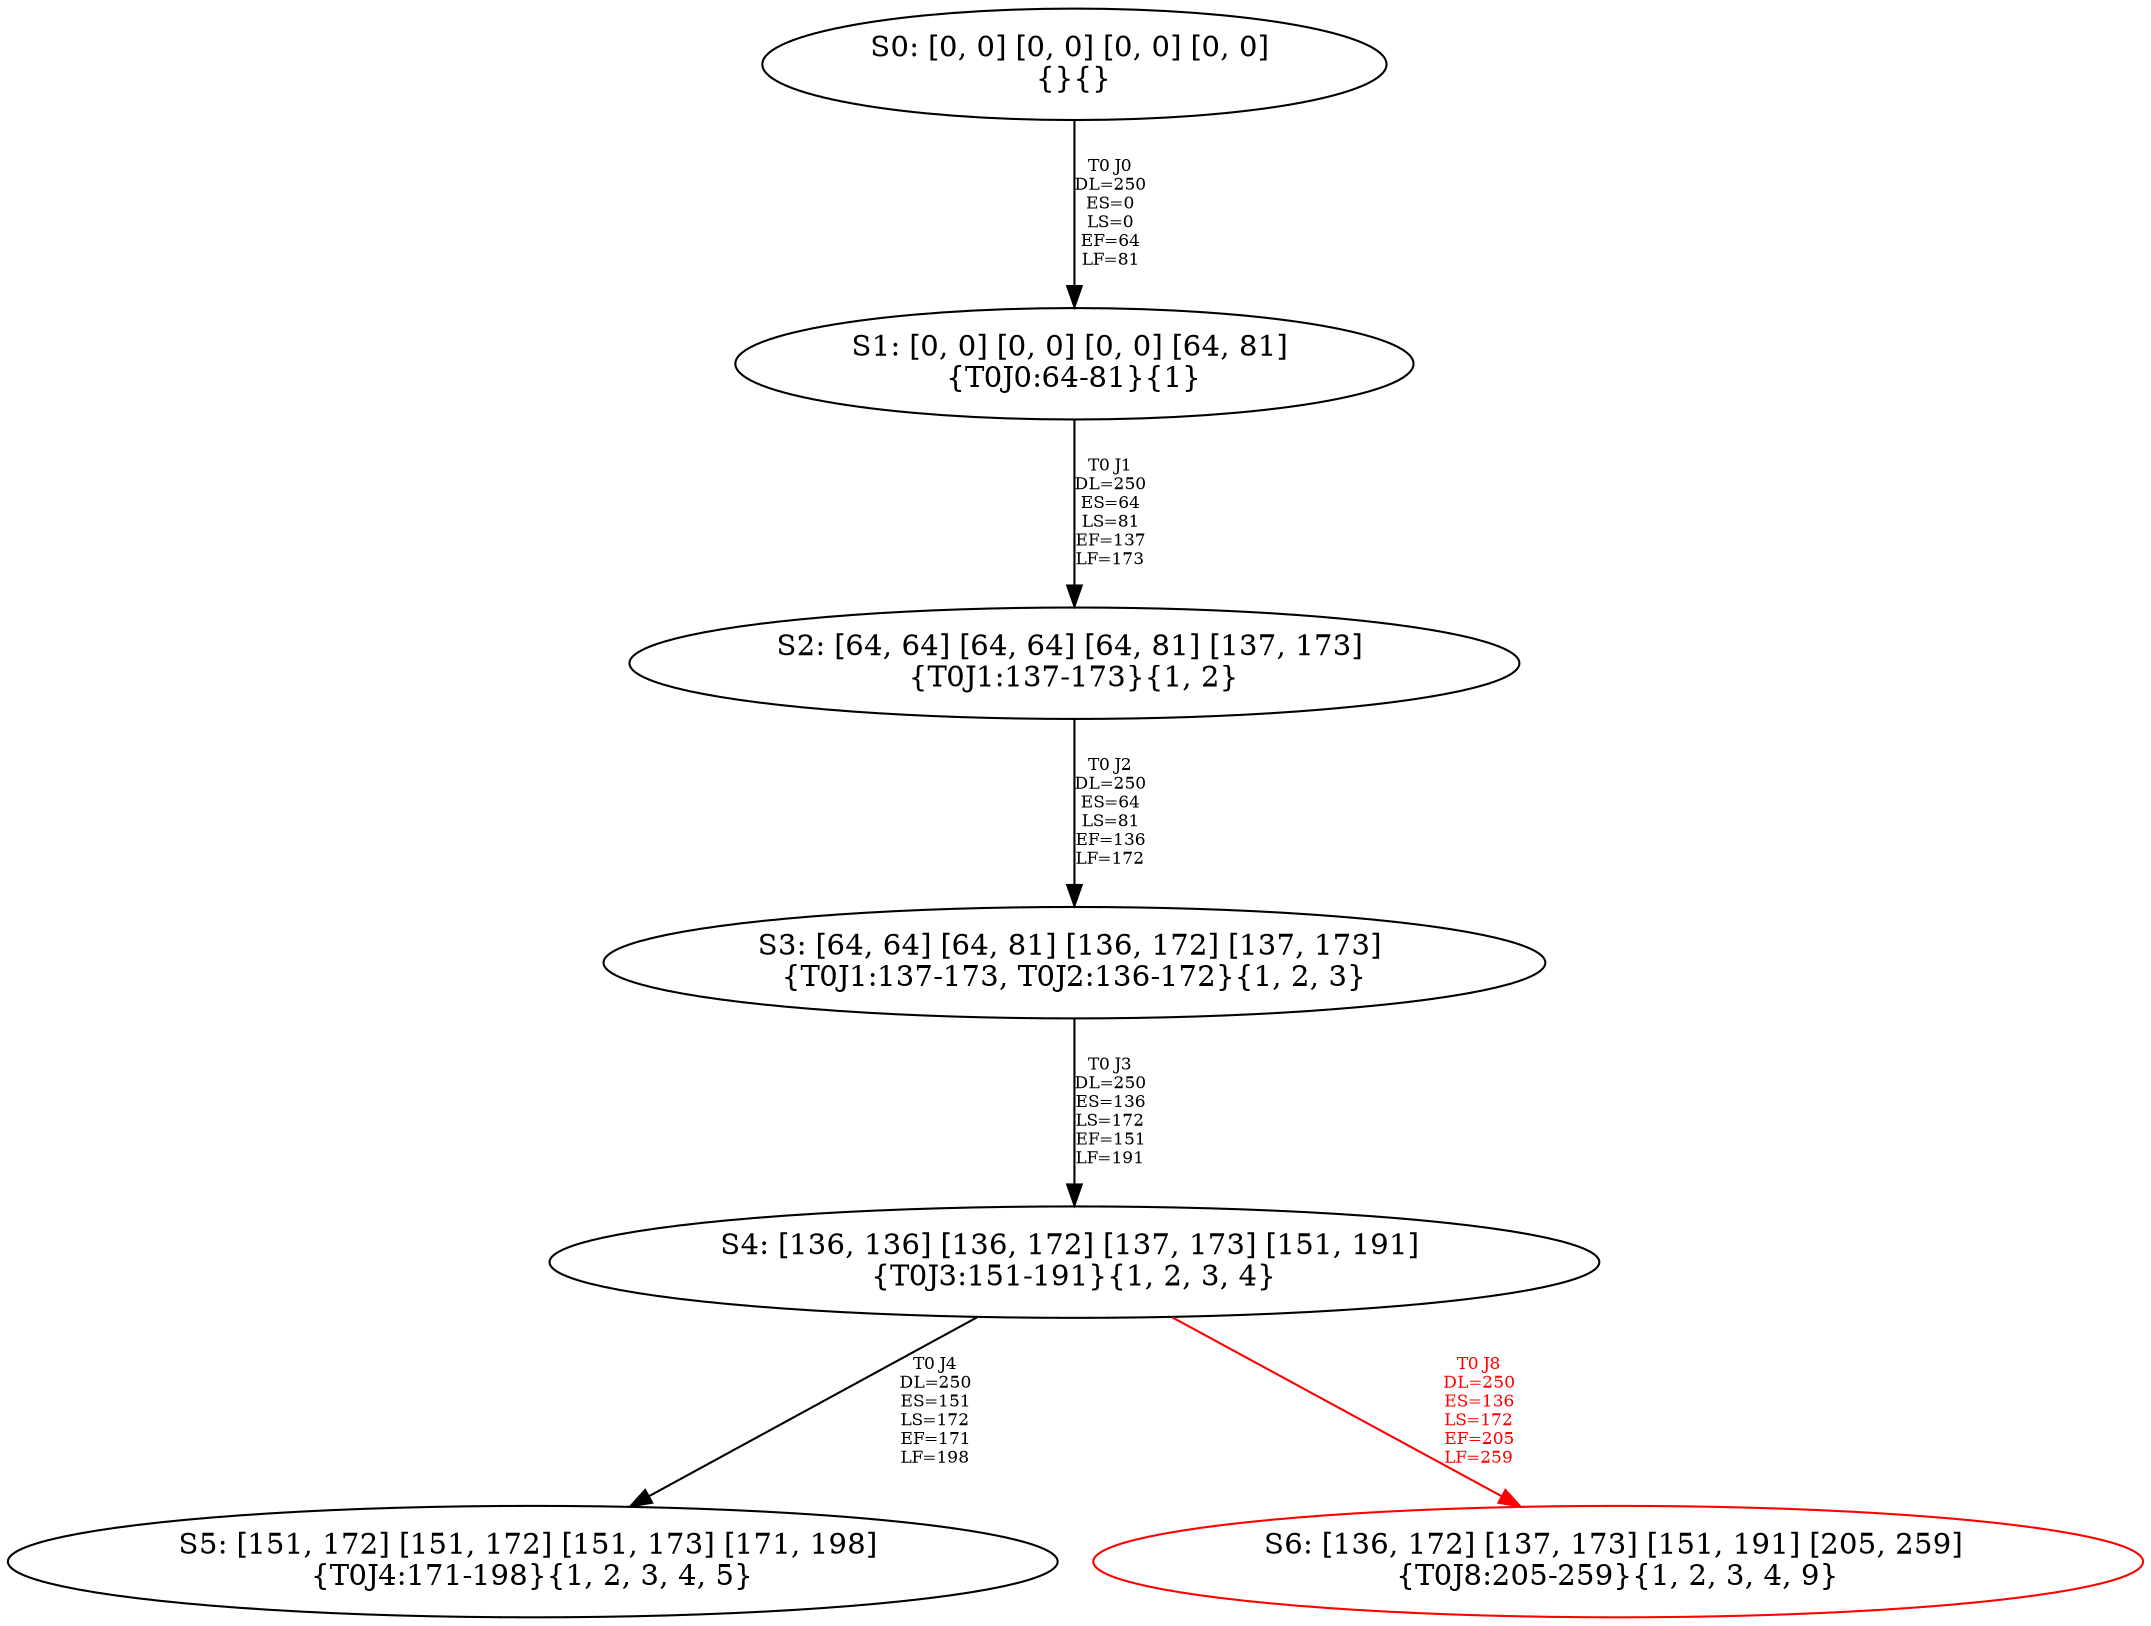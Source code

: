 digraph {
	S0[label="S0: [0, 0] [0, 0] [0, 0] [0, 0] \n{}{}"];
	S1[label="S1: [0, 0] [0, 0] [0, 0] [64, 81] \n{T0J0:64-81}{1}"];
	S2[label="S2: [64, 64] [64, 64] [64, 81] [137, 173] \n{T0J1:137-173}{1, 2}"];
	S3[label="S3: [64, 64] [64, 81] [136, 172] [137, 173] \n{T0J1:137-173, T0J2:136-172}{1, 2, 3}"];
	S4[label="S4: [136, 136] [136, 172] [137, 173] [151, 191] \n{T0J3:151-191}{1, 2, 3, 4}"];
	S5[label="S5: [151, 172] [151, 172] [151, 173] [171, 198] \n{T0J4:171-198}{1, 2, 3, 4, 5}"];
	S6[label="S6: [136, 172] [137, 173] [151, 191] [205, 259] \n{T0J8:205-259}{1, 2, 3, 4, 9}"];
	S0 -> S1[label="T0 J0\nDL=250\nES=0\nLS=0\nEF=64\nLF=81",fontsize=8];
	S1 -> S2[label="T0 J1\nDL=250\nES=64\nLS=81\nEF=137\nLF=173",fontsize=8];
	S2 -> S3[label="T0 J2\nDL=250\nES=64\nLS=81\nEF=136\nLF=172",fontsize=8];
	S3 -> S4[label="T0 J3\nDL=250\nES=136\nLS=172\nEF=151\nLF=191",fontsize=8];
	S4 -> S5[label="T0 J4\nDL=250\nES=151\nLS=172\nEF=171\nLF=198",fontsize=8];
	S4 -> S6[label="T0 J8\nDL=250\nES=136\nLS=172\nEF=205\nLF=259",color=Red,fontcolor=Red,fontsize=8];
S6[color=Red];
}
